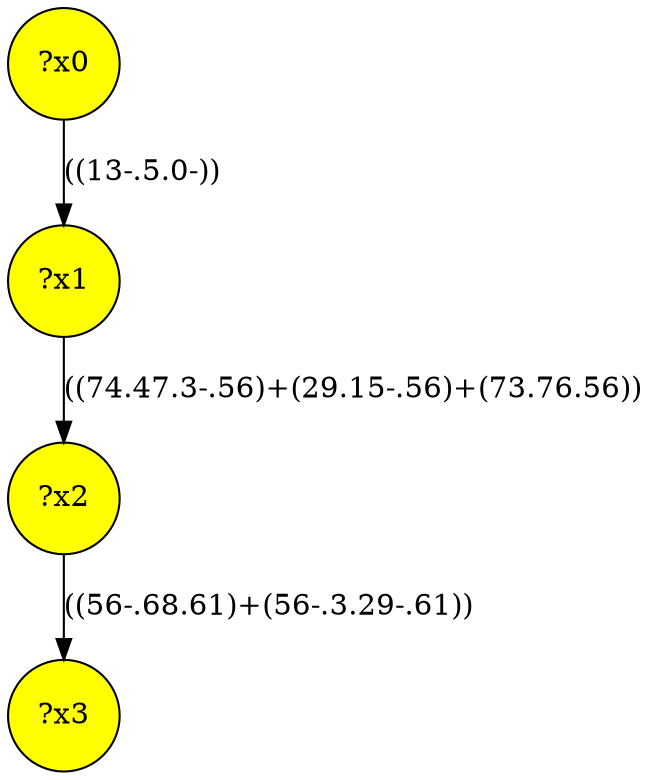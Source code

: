 digraph g {
	x1 [fillcolor="yellow", style="filled," shape=circle, label="?x1"];
	x0 [fillcolor="yellow", style="filled," shape=circle, label="?x0"];
	x3 [fillcolor="yellow", style="filled," shape=circle, label="?x3"];
	x2 [fillcolor="yellow", style="filled," shape=circle, label="?x2"];
	x0 -> x1 [label="((13-.5.0-))"];
	x1 -> x2 [label="((74.47.3-.56)+(29.15-.56)+(73.76.56))"];
	x2 -> x3 [label="((56-.68.61)+(56-.3.29-.61))"];
}
